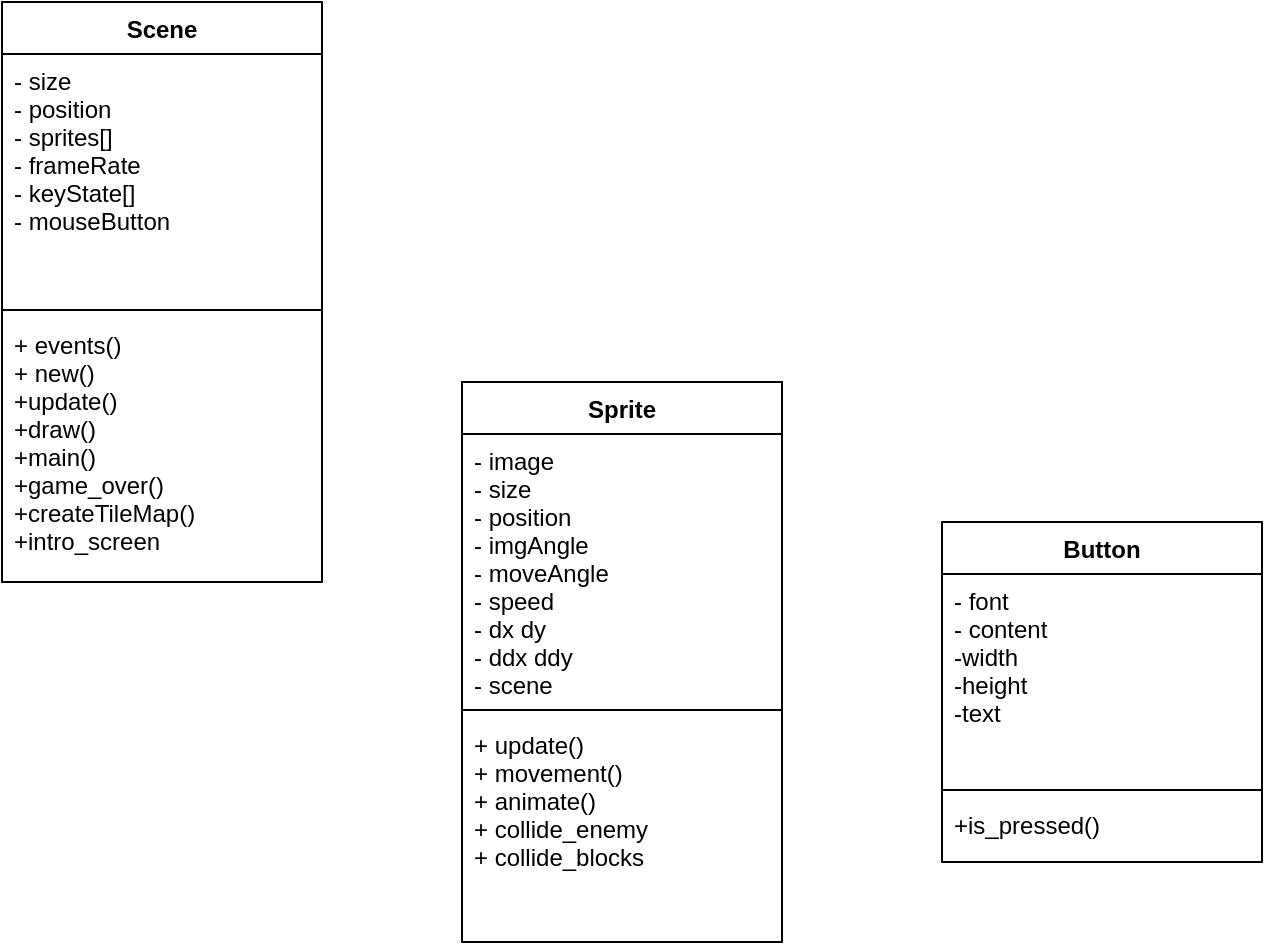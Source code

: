 <mxfile version="15.6.2" type="device"><diagram name="Page-1" id="e7e014a7-5840-1c2e-5031-d8a46d1fe8dd"><mxGraphModel dx="939" dy="932" grid="1" gridSize="10" guides="1" tooltips="1" connect="1" arrows="1" fold="1" page="1" pageScale="1" pageWidth="1169" pageHeight="826" background="none" math="0" shadow="0"><root><mxCell id="0"/><mxCell id="1" parent="0"/><mxCell id="bN_a0vC1HL3mW2U-nCc--41" value="Scene" style="swimlane;fontStyle=1;align=center;verticalAlign=top;childLayout=stackLayout;horizontal=1;startSize=26;horizontalStack=0;resizeParent=1;resizeParentMax=0;resizeLast=0;collapsible=1;marginBottom=0;" parent="1" vertex="1"><mxGeometry x="170" y="240" width="160" height="290" as="geometry"/></mxCell><mxCell id="bN_a0vC1HL3mW2U-nCc--42" value="- size&#10;- position&#10;- sprites[]&#10;- frameRate&#10;- keyState[]&#10;- mouseButton" style="text;strokeColor=none;fillColor=none;align=left;verticalAlign=top;spacingLeft=4;spacingRight=4;overflow=hidden;rotatable=0;points=[[0,0.5],[1,0.5]];portConstraint=eastwest;" parent="bN_a0vC1HL3mW2U-nCc--41" vertex="1"><mxGeometry y="26" width="160" height="124" as="geometry"/></mxCell><mxCell id="bN_a0vC1HL3mW2U-nCc--43" value="" style="line;strokeWidth=1;fillColor=none;align=left;verticalAlign=middle;spacingTop=-1;spacingLeft=3;spacingRight=3;rotatable=0;labelPosition=right;points=[];portConstraint=eastwest;" parent="bN_a0vC1HL3mW2U-nCc--41" vertex="1"><mxGeometry y="150" width="160" height="8" as="geometry"/></mxCell><mxCell id="bN_a0vC1HL3mW2U-nCc--44" value="+ events()&#10;+ new()&#10;+update()&#10;+draw()&#10;+main()&#10;+game_over()&#10;+createTileMap()&#10;+intro_screen" style="text;strokeColor=none;fillColor=none;align=left;verticalAlign=top;spacingLeft=4;spacingRight=4;overflow=hidden;rotatable=0;points=[[0,0.5],[1,0.5]];portConstraint=eastwest;" parent="bN_a0vC1HL3mW2U-nCc--41" vertex="1"><mxGeometry y="158" width="160" height="132" as="geometry"/></mxCell><mxCell id="bN_a0vC1HL3mW2U-nCc--45" value="Sprite&#10;" style="swimlane;fontStyle=1;align=center;verticalAlign=top;childLayout=stackLayout;horizontal=1;startSize=26;horizontalStack=0;resizeParent=1;resizeParentMax=0;resizeLast=0;collapsible=1;marginBottom=0;" parent="1" vertex="1"><mxGeometry x="400" y="430" width="160" height="280" as="geometry"/></mxCell><mxCell id="bN_a0vC1HL3mW2U-nCc--46" value="- image&#10;- size&#10;- position&#10;- imgAngle&#10;- moveAngle&#10;- speed&#10;- dx dy&#10;- ddx ddy&#10;- scene " style="text;strokeColor=none;fillColor=none;align=left;verticalAlign=top;spacingLeft=4;spacingRight=4;overflow=hidden;rotatable=0;points=[[0,0.5],[1,0.5]];portConstraint=eastwest;" parent="bN_a0vC1HL3mW2U-nCc--45" vertex="1"><mxGeometry y="26" width="160" height="134" as="geometry"/></mxCell><mxCell id="bN_a0vC1HL3mW2U-nCc--47" value="" style="line;strokeWidth=1;fillColor=none;align=left;verticalAlign=middle;spacingTop=-1;spacingLeft=3;spacingRight=3;rotatable=0;labelPosition=right;points=[];portConstraint=eastwest;" parent="bN_a0vC1HL3mW2U-nCc--45" vertex="1"><mxGeometry y="160" width="160" height="8" as="geometry"/></mxCell><mxCell id="bN_a0vC1HL3mW2U-nCc--48" value="+ update()&#10;+ movement()&#10;+ animate()&#10;+ collide_enemy&#10;+ collide_blocks" style="text;strokeColor=none;fillColor=none;align=left;verticalAlign=top;spacingLeft=4;spacingRight=4;overflow=hidden;rotatable=0;points=[[0,0.5],[1,0.5]];portConstraint=eastwest;" parent="bN_a0vC1HL3mW2U-nCc--45" vertex="1"><mxGeometry y="168" width="160" height="112" as="geometry"/></mxCell><mxCell id="bN_a0vC1HL3mW2U-nCc--57" value="Button" style="swimlane;fontStyle=1;align=center;verticalAlign=top;childLayout=stackLayout;horizontal=1;startSize=26;horizontalStack=0;resizeParent=1;resizeParentMax=0;resizeLast=0;collapsible=1;marginBottom=0;" parent="1" vertex="1"><mxGeometry x="640" y="500" width="160" height="170" as="geometry"/></mxCell><mxCell id="bN_a0vC1HL3mW2U-nCc--58" value="- font&#10;- content&#10;-width&#10;-height&#10;-text" style="text;strokeColor=none;fillColor=none;align=left;verticalAlign=top;spacingLeft=4;spacingRight=4;overflow=hidden;rotatable=0;points=[[0,0.5],[1,0.5]];portConstraint=eastwest;" parent="bN_a0vC1HL3mW2U-nCc--57" vertex="1"><mxGeometry y="26" width="160" height="104" as="geometry"/></mxCell><mxCell id="bN_a0vC1HL3mW2U-nCc--59" value="" style="line;strokeWidth=1;fillColor=none;align=left;verticalAlign=middle;spacingTop=-1;spacingLeft=3;spacingRight=3;rotatable=0;labelPosition=right;points=[];portConstraint=eastwest;" parent="bN_a0vC1HL3mW2U-nCc--57" vertex="1"><mxGeometry y="130" width="160" height="8" as="geometry"/></mxCell><mxCell id="bN_a0vC1HL3mW2U-nCc--60" value="+is_pressed()" style="text;strokeColor=none;fillColor=none;align=left;verticalAlign=top;spacingLeft=4;spacingRight=4;overflow=hidden;rotatable=0;points=[[0,0.5],[1,0.5]];portConstraint=eastwest;" parent="bN_a0vC1HL3mW2U-nCc--57" vertex="1"><mxGeometry y="138" width="160" height="32" as="geometry"/></mxCell></root></mxGraphModel></diagram></mxfile>